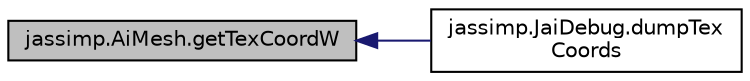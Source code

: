 digraph "jassimp.AiMesh.getTexCoordW"
{
  edge [fontname="Helvetica",fontsize="10",labelfontname="Helvetica",labelfontsize="10"];
  node [fontname="Helvetica",fontsize="10",shape=record];
  rankdir="LR";
  Node1 [label="jassimp.AiMesh.getTexCoordW",height=0.2,width=0.4,color="black", fillcolor="grey75", style="filled", fontcolor="black"];
  Node1 -> Node2 [dir="back",color="midnightblue",fontsize="10",style="solid",fontname="Helvetica"];
  Node2 [label="jassimp.JaiDebug.dumpTex\lCoords",height=0.2,width=0.4,color="black", fillcolor="white", style="filled",URL="$classjassimp_1_1_jai_debug.html#a6cb70bfa073bec664f0337aa26e653f9"];
}
